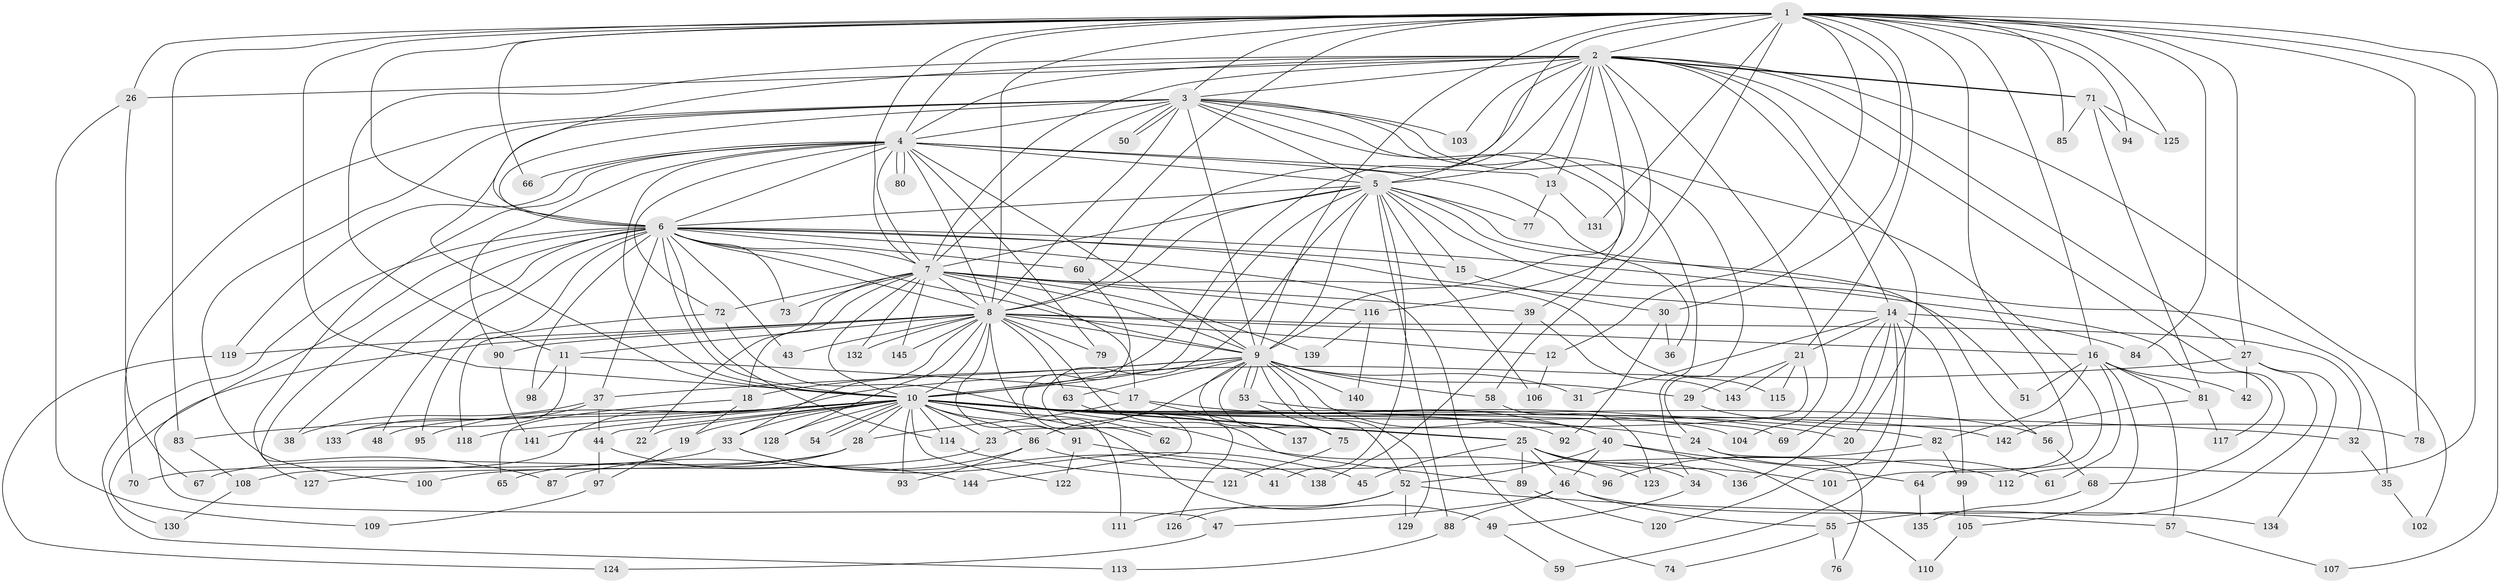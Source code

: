 // coarse degree distribution, {27: 0.00909090909090909, 21: 0.00909090909090909, 17: 0.02727272727272727, 30: 0.00909090909090909, 24: 0.01818181818181818, 38: 0.00909090909090909, 8: 0.01818181818181818, 3: 0.20909090909090908, 4: 0.11818181818181818, 10: 0.00909090909090909, 9: 0.01818181818181818, 2: 0.4727272727272727, 6: 0.03636363636363636, 5: 0.02727272727272727, 7: 0.00909090909090909}
// Generated by graph-tools (version 1.1) at 2025/51/02/27/25 19:51:47]
// undirected, 145 vertices, 315 edges
graph export_dot {
graph [start="1"]
  node [color=gray90,style=filled];
  1;
  2;
  3;
  4;
  5;
  6;
  7;
  8;
  9;
  10;
  11;
  12;
  13;
  14;
  15;
  16;
  17;
  18;
  19;
  20;
  21;
  22;
  23;
  24;
  25;
  26;
  27;
  28;
  29;
  30;
  31;
  32;
  33;
  34;
  35;
  36;
  37;
  38;
  39;
  40;
  41;
  42;
  43;
  44;
  45;
  46;
  47;
  48;
  49;
  50;
  51;
  52;
  53;
  54;
  55;
  56;
  57;
  58;
  59;
  60;
  61;
  62;
  63;
  64;
  65;
  66;
  67;
  68;
  69;
  70;
  71;
  72;
  73;
  74;
  75;
  76;
  77;
  78;
  79;
  80;
  81;
  82;
  83;
  84;
  85;
  86;
  87;
  88;
  89;
  90;
  91;
  92;
  93;
  94;
  95;
  96;
  97;
  98;
  99;
  100;
  101;
  102;
  103;
  104;
  105;
  106;
  107;
  108;
  109;
  110;
  111;
  112;
  113;
  114;
  115;
  116;
  117;
  118;
  119;
  120;
  121;
  122;
  123;
  124;
  125;
  126;
  127;
  128;
  129;
  130;
  131;
  132;
  133;
  134;
  135;
  136;
  137;
  138;
  139;
  140;
  141;
  142;
  143;
  144;
  145;
  1 -- 2;
  1 -- 3;
  1 -- 4;
  1 -- 5;
  1 -- 6;
  1 -- 7;
  1 -- 8;
  1 -- 9;
  1 -- 10;
  1 -- 12;
  1 -- 16;
  1 -- 21;
  1 -- 26;
  1 -- 27;
  1 -- 30;
  1 -- 58;
  1 -- 60;
  1 -- 66;
  1 -- 78;
  1 -- 83;
  1 -- 84;
  1 -- 85;
  1 -- 94;
  1 -- 101;
  1 -- 107;
  1 -- 112;
  1 -- 125;
  1 -- 131;
  2 -- 3;
  2 -- 4;
  2 -- 5;
  2 -- 6;
  2 -- 7;
  2 -- 8;
  2 -- 9;
  2 -- 10;
  2 -- 11;
  2 -- 13;
  2 -- 14;
  2 -- 20;
  2 -- 26;
  2 -- 27;
  2 -- 68;
  2 -- 71;
  2 -- 71;
  2 -- 102;
  2 -- 103;
  2 -- 104;
  2 -- 116;
  3 -- 4;
  3 -- 5;
  3 -- 6;
  3 -- 7;
  3 -- 8;
  3 -- 9;
  3 -- 10;
  3 -- 24;
  3 -- 34;
  3 -- 39;
  3 -- 50;
  3 -- 50;
  3 -- 64;
  3 -- 70;
  3 -- 100;
  3 -- 103;
  4 -- 5;
  4 -- 6;
  4 -- 7;
  4 -- 8;
  4 -- 9;
  4 -- 10;
  4 -- 13;
  4 -- 36;
  4 -- 66;
  4 -- 72;
  4 -- 79;
  4 -- 80;
  4 -- 80;
  4 -- 90;
  4 -- 119;
  4 -- 127;
  5 -- 6;
  5 -- 7;
  5 -- 8;
  5 -- 9;
  5 -- 10;
  5 -- 15;
  5 -- 35;
  5 -- 41;
  5 -- 51;
  5 -- 56;
  5 -- 77;
  5 -- 88;
  5 -- 106;
  5 -- 144;
  6 -- 7;
  6 -- 8;
  6 -- 9;
  6 -- 10;
  6 -- 14;
  6 -- 15;
  6 -- 37;
  6 -- 38;
  6 -- 43;
  6 -- 48;
  6 -- 60;
  6 -- 73;
  6 -- 74;
  6 -- 87;
  6 -- 95;
  6 -- 98;
  6 -- 113;
  6 -- 114;
  6 -- 117;
  6 -- 130;
  7 -- 8;
  7 -- 9;
  7 -- 10;
  7 -- 17;
  7 -- 18;
  7 -- 22;
  7 -- 39;
  7 -- 72;
  7 -- 73;
  7 -- 115;
  7 -- 116;
  7 -- 132;
  7 -- 139;
  7 -- 145;
  8 -- 9;
  8 -- 10;
  8 -- 11;
  8 -- 12;
  8 -- 16;
  8 -- 32;
  8 -- 33;
  8 -- 43;
  8 -- 47;
  8 -- 63;
  8 -- 79;
  8 -- 89;
  8 -- 90;
  8 -- 91;
  8 -- 111;
  8 -- 119;
  8 -- 128;
  8 -- 132;
  8 -- 145;
  9 -- 10;
  9 -- 18;
  9 -- 29;
  9 -- 31;
  9 -- 37;
  9 -- 40;
  9 -- 52;
  9 -- 53;
  9 -- 53;
  9 -- 58;
  9 -- 63;
  9 -- 75;
  9 -- 86;
  9 -- 129;
  9 -- 137;
  9 -- 140;
  10 -- 19;
  10 -- 20;
  10 -- 22;
  10 -- 23;
  10 -- 24;
  10 -- 25;
  10 -- 25;
  10 -- 28;
  10 -- 32;
  10 -- 33;
  10 -- 44;
  10 -- 48;
  10 -- 49;
  10 -- 54;
  10 -- 54;
  10 -- 62;
  10 -- 69;
  10 -- 82;
  10 -- 83;
  10 -- 86;
  10 -- 91;
  10 -- 92;
  10 -- 93;
  10 -- 95;
  10 -- 104;
  10 -- 114;
  10 -- 118;
  10 -- 122;
  10 -- 128;
  10 -- 141;
  10 -- 142;
  11 -- 17;
  11 -- 98;
  11 -- 133;
  12 -- 106;
  13 -- 77;
  13 -- 131;
  14 -- 21;
  14 -- 31;
  14 -- 59;
  14 -- 69;
  14 -- 84;
  14 -- 99;
  14 -- 120;
  14 -- 136;
  15 -- 30;
  16 -- 42;
  16 -- 51;
  16 -- 57;
  16 -- 61;
  16 -- 81;
  16 -- 82;
  16 -- 105;
  17 -- 28;
  17 -- 40;
  17 -- 137;
  18 -- 19;
  18 -- 65;
  19 -- 97;
  21 -- 23;
  21 -- 29;
  21 -- 115;
  21 -- 143;
  23 -- 100;
  24 -- 61;
  24 -- 76;
  25 -- 34;
  25 -- 45;
  25 -- 46;
  25 -- 89;
  25 -- 101;
  25 -- 123;
  25 -- 136;
  26 -- 67;
  26 -- 109;
  27 -- 42;
  27 -- 55;
  27 -- 108;
  27 -- 134;
  28 -- 65;
  28 -- 67;
  28 -- 127;
  29 -- 78;
  30 -- 36;
  30 -- 92;
  32 -- 35;
  33 -- 41;
  33 -- 45;
  33 -- 70;
  34 -- 49;
  35 -- 102;
  37 -- 38;
  37 -- 44;
  37 -- 133;
  39 -- 138;
  39 -- 143;
  40 -- 46;
  40 -- 52;
  40 -- 64;
  40 -- 110;
  44 -- 97;
  44 -- 144;
  46 -- 47;
  46 -- 55;
  46 -- 88;
  46 -- 134;
  47 -- 124;
  49 -- 59;
  52 -- 57;
  52 -- 111;
  52 -- 126;
  52 -- 129;
  53 -- 56;
  53 -- 75;
  55 -- 74;
  55 -- 76;
  56 -- 68;
  57 -- 107;
  58 -- 123;
  60 -- 62;
  63 -- 126;
  64 -- 135;
  68 -- 135;
  71 -- 81;
  71 -- 85;
  71 -- 94;
  71 -- 125;
  72 -- 96;
  72 -- 118;
  75 -- 121;
  81 -- 117;
  81 -- 142;
  82 -- 96;
  82 -- 99;
  83 -- 108;
  86 -- 87;
  86 -- 93;
  86 -- 112;
  88 -- 113;
  89 -- 120;
  90 -- 141;
  91 -- 122;
  91 -- 138;
  97 -- 109;
  99 -- 105;
  105 -- 110;
  108 -- 130;
  114 -- 121;
  116 -- 139;
  116 -- 140;
  119 -- 124;
}
